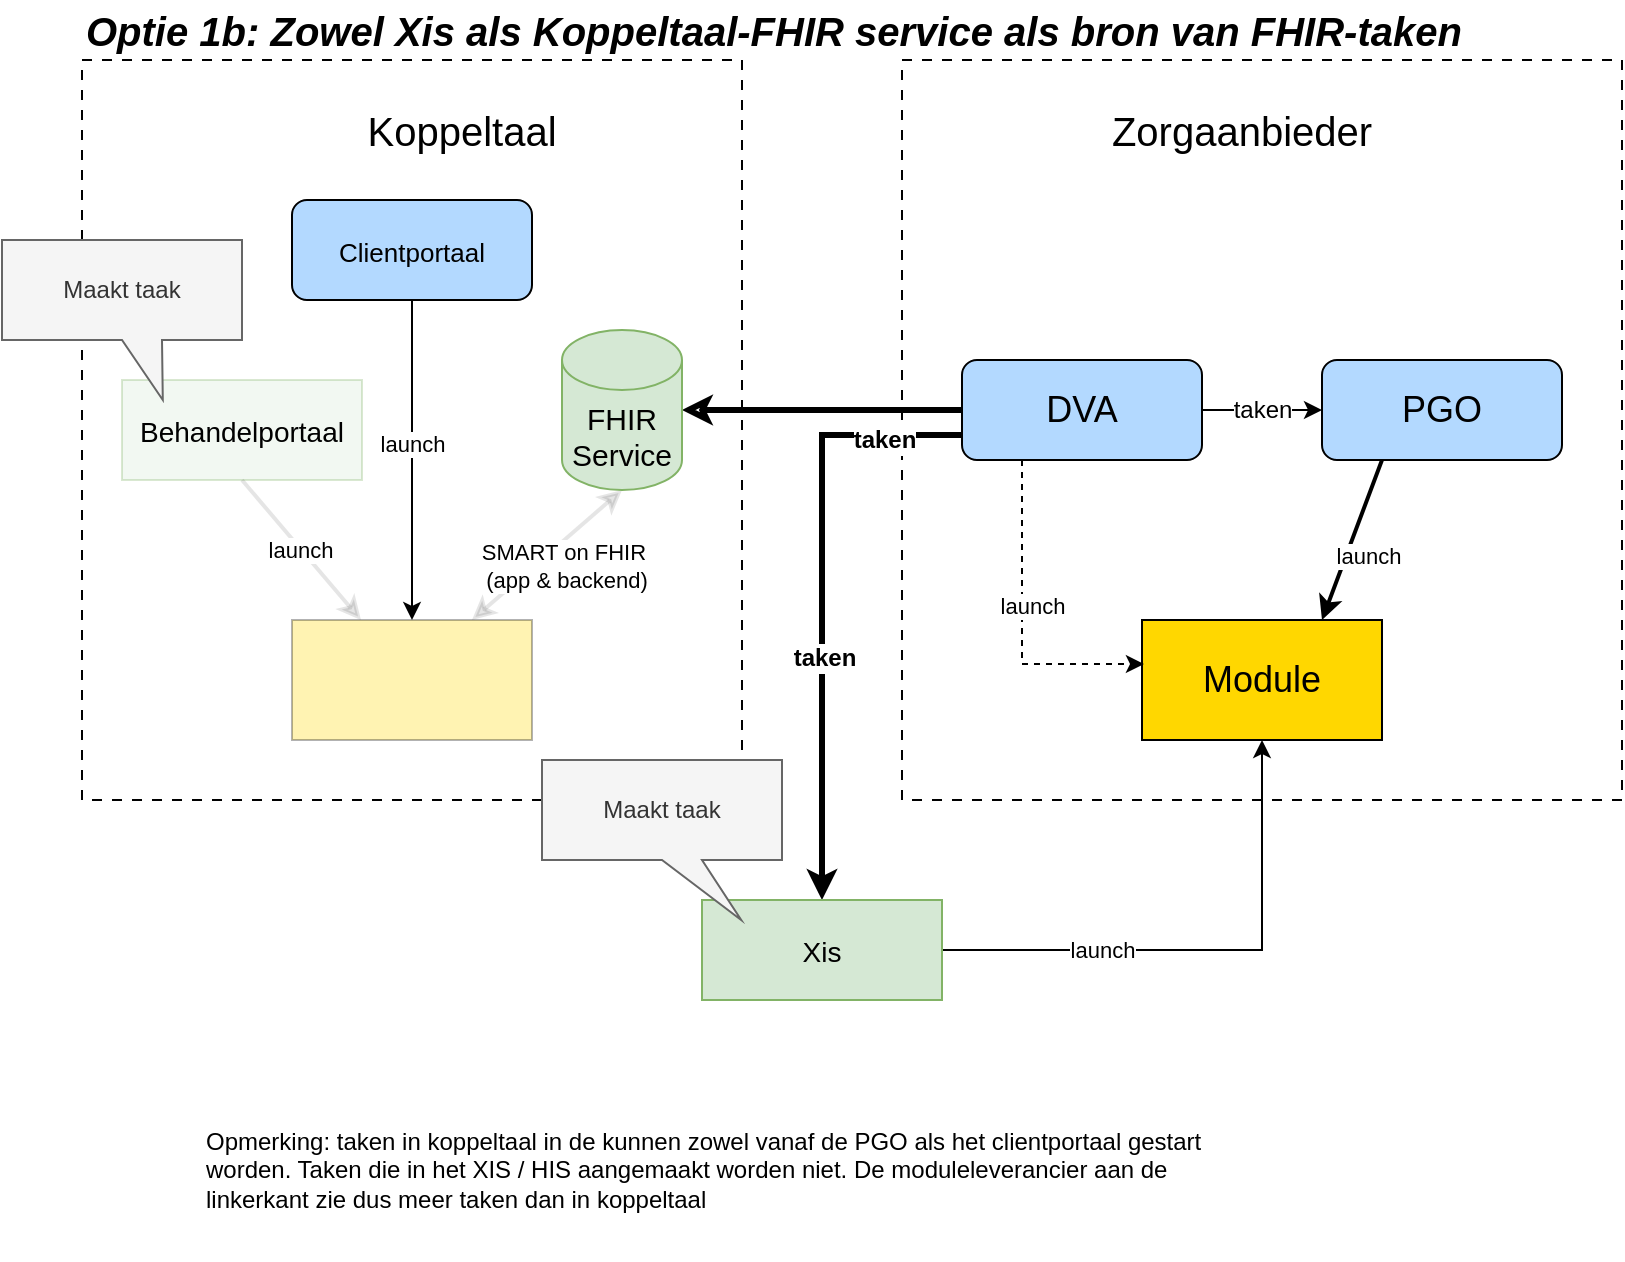 <mxfile version="26.0.16">
  <diagram name="Page-1" id="_e-w09hOYbzFDcze72WV">
    <mxGraphModel dx="1837" dy="736" grid="1" gridSize="10" guides="1" tooltips="1" connect="1" arrows="1" fold="1" page="1" pageScale="1" pageWidth="827" pageHeight="1169" math="0" shadow="0">
      <root>
        <mxCell id="0" />
        <mxCell id="1" parent="0" />
        <mxCell id="cGl2F8qCMzr2VDQTmDil-1" value="" style="rounded=0;whiteSpace=wrap;html=1;dashed=1;dashPattern=5 5;fillColor=none;strokeColor=#000000;" parent="1" vertex="1">
          <mxGeometry x="30" y="30" width="330" height="370" as="geometry" />
        </mxCell>
        <mxCell id="cGl2F8qCMzr2VDQTmDil-2" value="" style="rounded=0;whiteSpace=wrap;html=1;dashed=1;dashPattern=5 5;fillColor=none;strokeColor=#000000;" parent="1" vertex="1">
          <mxGeometry x="440" y="30" width="360" height="370" as="geometry" />
        </mxCell>
        <mxCell id="cGl2F8qCMzr2VDQTmDil-3" value="Zorgaanbieder" style="text;html=1;strokeColor=none;fillColor=none;align=center;verticalAlign=middle;whiteSpace=wrap;rounded=0;fontSize=20;fontStyle=0;" parent="1" vertex="1">
          <mxGeometry x="550" y="50" width="120" height="30" as="geometry" />
        </mxCell>
        <mxCell id="VrAfhA0oGHs-9sHp-KVh-2" style="edgeStyle=orthogonalEdgeStyle;rounded=0;orthogonalLoop=1;jettySize=auto;html=1;exitX=0;exitY=0.75;exitDx=0;exitDy=0;entryX=0.5;entryY=0;entryDx=0;entryDy=0;strokeWidth=3;" parent="1" source="cGl2F8qCMzr2VDQTmDil-5" target="VrAfhA0oGHs-9sHp-KVh-1" edge="1">
          <mxGeometry relative="1" as="geometry" />
        </mxCell>
        <mxCell id="VrAfhA0oGHs-9sHp-KVh-3" value="&lt;b style=&quot;font-size: 12px;&quot;&gt;taken&lt;/b&gt;" style="edgeLabel;html=1;align=center;verticalAlign=middle;resizable=0;points=[];" parent="VrAfhA0oGHs-9sHp-KVh-2" vertex="1" connectable="0">
          <mxGeometry x="0.169" y="1" relative="1" as="geometry">
            <mxPoint y="4" as="offset" />
          </mxGeometry>
        </mxCell>
        <mxCell id="cGl2F8qCMzr2VDQTmDil-5" value="DVA" style="rounded=1;whiteSpace=wrap;html=1;fillColor=#B3D9FF;strokeColor=#000000;fontSize=18;arcSize=15;" parent="1" vertex="1">
          <mxGeometry x="470" y="180" width="120" height="50" as="geometry" />
        </mxCell>
        <mxCell id="cGl2F8qCMzr2VDQTmDil-6" value="PGO" style="rounded=1;whiteSpace=wrap;html=1;fillColor=#B3D9FF;strokeColor=#000000;fontSize=18;arcSize=15;" parent="1" vertex="1">
          <mxGeometry x="650" y="180" width="120" height="50" as="geometry" />
        </mxCell>
        <mxCell id="cGl2F8qCMzr2VDQTmDil-7" value="Module" style="rounded=0;whiteSpace=wrap;html=1;fillColor=#FFD700;strokeColor=#000000;fontSize=18;" parent="1" vertex="1">
          <mxGeometry x="560" y="310" width="120" height="60" as="geometry" />
        </mxCell>
        <mxCell id="cGl2F8qCMzr2VDQTmDil-8" value="&lt;b&gt;taken&lt;/b&gt;" style="edgeStyle=elbowEdgeStyle;rounded=0;orthogonalLoop=1;jettySize=auto;html=1;entryX=0;entryY=0.5;entryDx=0;entryDy=0;strokeColor=#000000;fontSize=12;startArrow=classic;startFill=0;endArrow=none;strokeWidth=3;elbow=vertical;exitX=1;exitY=0.5;exitDx=0;exitDy=0;exitPerimeter=0;" parent="1" source="KPfM0vzUklK0Ox-js9oj-8" target="cGl2F8qCMzr2VDQTmDil-5" edge="1">
          <mxGeometry x="0.442" y="-15" relative="1" as="geometry">
            <mxPoint x="360" y="210" as="sourcePoint" />
            <mxPoint x="460" y="101" as="targetPoint" />
            <mxPoint as="offset" />
          </mxGeometry>
        </mxCell>
        <mxCell id="cGl2F8qCMzr2VDQTmDil-9" value="taken" style="edgeStyle=orthogonalEdgeStyle;rounded=0;orthogonalLoop=1;jettySize=auto;html=1;exitX=1;exitY=0.5;exitDx=0;exitDy=0;entryX=0;entryY=0.5;entryDx=0;entryDy=0;strokeColor=#000000;fontSize=12;" parent="1" source="cGl2F8qCMzr2VDQTmDil-5" target="cGl2F8qCMzr2VDQTmDil-6" edge="1">
          <mxGeometry relative="1" as="geometry" />
        </mxCell>
        <mxCell id="cGl2F8qCMzr2VDQTmDil-10" value="launch" style="rounded=0;orthogonalLoop=1;jettySize=auto;html=1;exitX=0.25;exitY=1;exitDx=0;exitDy=0;strokeColor=#000000;strokeWidth=2;fontSize=11;entryX=0.75;entryY=0;entryDx=0;entryDy=0;" parent="1" source="cGl2F8qCMzr2VDQTmDil-6" target="cGl2F8qCMzr2VDQTmDil-7" edge="1">
          <mxGeometry x="0.1" y="10" relative="1" as="geometry">
            <mxPoint as="offset" />
            <mxPoint x="650" y="300" as="targetPoint" />
          </mxGeometry>
        </mxCell>
        <mxCell id="cGl2F8qCMzr2VDQTmDil-11" value="launch" style="rounded=0;orthogonalLoop=1;jettySize=auto;html=1;exitX=0.25;exitY=1;exitDx=0;exitDy=0;entryX=0.008;entryY=0.367;entryDx=0;entryDy=0;strokeColor=#000000;dashed=1;dashPattern=3 3;fontSize=11;entryPerimeter=0;edgeStyle=orthogonalEdgeStyle;" parent="1" source="cGl2F8qCMzr2VDQTmDil-5" target="cGl2F8qCMzr2VDQTmDil-7" edge="1">
          <mxGeometry x="-0.104" y="5" relative="1" as="geometry">
            <mxPoint as="offset" />
          </mxGeometry>
        </mxCell>
        <mxCell id="KPfM0vzUklK0Ox-js9oj-1" value="Koppeltaal" style="text;html=1;strokeColor=none;fillColor=none;align=center;verticalAlign=middle;whiteSpace=wrap;rounded=0;fontSize=20;fontStyle=0;" parent="1" vertex="1">
          <mxGeometry x="160" y="50" width="120" height="30" as="geometry" />
        </mxCell>
        <mxCell id="KPfM0vzUklK0Ox-js9oj-2" value="&lt;div style=&quot;line-height: 70%;&quot;&gt;&lt;div&gt;&lt;span&gt;&lt;font style=&quot;font-size: 14px;&quot;&gt;Behandelportaal&lt;/font&gt;&lt;/span&gt;&lt;/div&gt;&lt;/div&gt;" style="rounded=0;whiteSpace=wrap;html=1;fillColor=#d5e8d4;strokeColor=#82b366;fontSize=18;opacity=30;" parent="1" vertex="1">
          <mxGeometry x="50" y="190" width="120" height="50" as="geometry" />
        </mxCell>
        <mxCell id="KPfM0vzUklK0Ox-js9oj-3" value="" style="rounded=0;whiteSpace=wrap;html=1;fillColor=#FFD700;strokeColor=#000000;fontSize=18;opacity=30;" parent="1" vertex="1">
          <mxGeometry x="135" y="310" width="120" height="60" as="geometry" />
        </mxCell>
        <mxCell id="KPfM0vzUklK0Ox-js9oj-4" value="Maakt taak" style="shape=callout;whiteSpace=wrap;html=1;perimeter=calloutPerimeter;fillColor=#f5f5f5;strokeColor=#666666;fontColor=#333333;position2=0.67;" parent="1" vertex="1">
          <mxGeometry x="-10" y="120" width="120" height="80" as="geometry" />
        </mxCell>
        <mxCell id="KPfM0vzUklK0Ox-js9oj-6" value="SMART on FHIR&amp;nbsp;&lt;div&gt;(app &amp;amp; backend)&lt;/div&gt;" style="rounded=0;orthogonalLoop=1;jettySize=auto;html=1;entryX=0.75;entryY=0;entryDx=0;entryDy=0;strokeColor=#000000;strokeWidth=2;fontSize=11;startArrow=classic;startFill=1;exitX=0.5;exitY=1;exitDx=0;exitDy=0;exitPerimeter=0;opacity=10;" parent="1" source="KPfM0vzUklK0Ox-js9oj-8" target="KPfM0vzUklK0Ox-js9oj-3" edge="1">
          <mxGeometry x="-0.074" y="10" relative="1" as="geometry">
            <mxPoint as="offset" />
            <mxPoint x="270" y="230" as="sourcePoint" />
            <mxPoint x="110" y="400" as="targetPoint" />
          </mxGeometry>
        </mxCell>
        <mxCell id="KPfM0vzUklK0Ox-js9oj-7" value="launch" style="rounded=0;orthogonalLoop=1;jettySize=auto;html=1;exitX=0.5;exitY=1;exitDx=0;exitDy=0;strokeColor=#000000;strokeWidth=2;fontSize=11;opacity=10;" parent="1" source="KPfM0vzUklK0Ox-js9oj-2" target="KPfM0vzUklK0Ox-js9oj-3" edge="1">
          <mxGeometry x="-0.007" y="-1" relative="1" as="geometry">
            <mxPoint as="offset" />
            <mxPoint x="650" y="390" as="targetPoint" />
            <mxPoint x="680" y="290" as="sourcePoint" />
          </mxGeometry>
        </mxCell>
        <mxCell id="KPfM0vzUklK0Ox-js9oj-8" value="FHIR Service" style="shape=cylinder3;whiteSpace=wrap;html=1;boundedLbl=1;backgroundOutline=1;size=15;fillColor=#d5e8d4;strokeColor=#82b366;fontSize=15;" parent="1" vertex="1">
          <mxGeometry x="270" y="165" width="60" height="80" as="geometry" />
        </mxCell>
        <mxCell id="BYSqtYEgL_toLtNQTXlD-6" style="edgeStyle=orthogonalEdgeStyle;rounded=0;orthogonalLoop=1;jettySize=auto;html=1;entryX=0.5;entryY=1;entryDx=0;entryDy=0;" parent="1" source="VrAfhA0oGHs-9sHp-KVh-1" target="cGl2F8qCMzr2VDQTmDil-7" edge="1">
          <mxGeometry relative="1" as="geometry" />
        </mxCell>
        <mxCell id="BYSqtYEgL_toLtNQTXlD-7" value="launch" style="edgeLabel;html=1;align=center;verticalAlign=middle;resizable=0;points=[];" parent="BYSqtYEgL_toLtNQTXlD-6" vertex="1" connectable="0">
          <mxGeometry x="-0.517" y="-2" relative="1" as="geometry">
            <mxPoint x="16" y="-2" as="offset" />
          </mxGeometry>
        </mxCell>
        <mxCell id="VrAfhA0oGHs-9sHp-KVh-1" value="&lt;div style=&quot;line-height: 70%;&quot;&gt;&lt;div&gt;&lt;span&gt;&lt;font style=&quot;font-size: 14px;&quot;&gt;Xis&lt;/font&gt;&lt;/span&gt;&lt;/div&gt;&lt;/div&gt;" style="rounded=0;whiteSpace=wrap;html=1;fillColor=#d5e8d4;strokeColor=#82b366;fontSize=18;" parent="1" vertex="1">
          <mxGeometry x="340" y="450" width="120" height="50" as="geometry" />
        </mxCell>
        <mxCell id="BYSqtYEgL_toLtNQTXlD-2" style="edgeStyle=orthogonalEdgeStyle;rounded=0;orthogonalLoop=1;jettySize=auto;html=1;" parent="1" source="BYSqtYEgL_toLtNQTXlD-1" target="KPfM0vzUklK0Ox-js9oj-3" edge="1">
          <mxGeometry relative="1" as="geometry" />
        </mxCell>
        <mxCell id="BYSqtYEgL_toLtNQTXlD-3" value="launch" style="edgeLabel;html=1;align=center;verticalAlign=middle;resizable=0;points=[];" parent="BYSqtYEgL_toLtNQTXlD-2" vertex="1" connectable="0">
          <mxGeometry x="-0.1" relative="1" as="geometry">
            <mxPoint as="offset" />
          </mxGeometry>
        </mxCell>
        <mxCell id="BYSqtYEgL_toLtNQTXlD-1" value="&lt;div style=&quot;line-height: 100%;&quot;&gt;&lt;font style=&quot;font-size: 13px;&quot;&gt;Clientportaal&lt;/font&gt;&lt;/div&gt;" style="rounded=1;whiteSpace=wrap;html=1;fillColor=#B3D9FF;strokeColor=#000000;fontSize=18;arcSize=15;" parent="1" vertex="1">
          <mxGeometry x="135" y="100" width="120" height="50" as="geometry" />
        </mxCell>
        <mxCell id="BYSqtYEgL_toLtNQTXlD-5" value="Maakt taak" style="shape=callout;whiteSpace=wrap;html=1;perimeter=calloutPerimeter;fillColor=#f5f5f5;strokeColor=#666666;fontColor=#333333;position2=0.83;" parent="1" vertex="1">
          <mxGeometry x="260" y="380" width="120" height="80" as="geometry" />
        </mxCell>
        <mxCell id="BYSqtYEgL_toLtNQTXlD-8" value="Opmerking: taken in koppeltaal in de kunnen zowel vanaf de PGO als het clientportaal gestart worden. Taken die in het XIS / HIS aangemaakt worden niet. De moduleleverancier aan de linkerkant zie dus meer taken dan in koppeltaal" style="text;html=1;align=left;verticalAlign=middle;whiteSpace=wrap;rounded=0;" parent="1" vertex="1">
          <mxGeometry x="90" y="540" width="510" height="90" as="geometry" />
        </mxCell>
        <mxCell id="W9MRH6AJyIR-hbiFwIDO-1" value="Optie 1b: Zowel Xis als Koppeltaal-FHIR service als bron van FHIR-taken" style="text;html=1;align=left;verticalAlign=middle;whiteSpace=wrap;rounded=0;fontStyle=3;fontSize=20;" parent="1" vertex="1">
          <mxGeometry x="30" width="770" height="30" as="geometry" />
        </mxCell>
      </root>
    </mxGraphModel>
  </diagram>
</mxfile>
